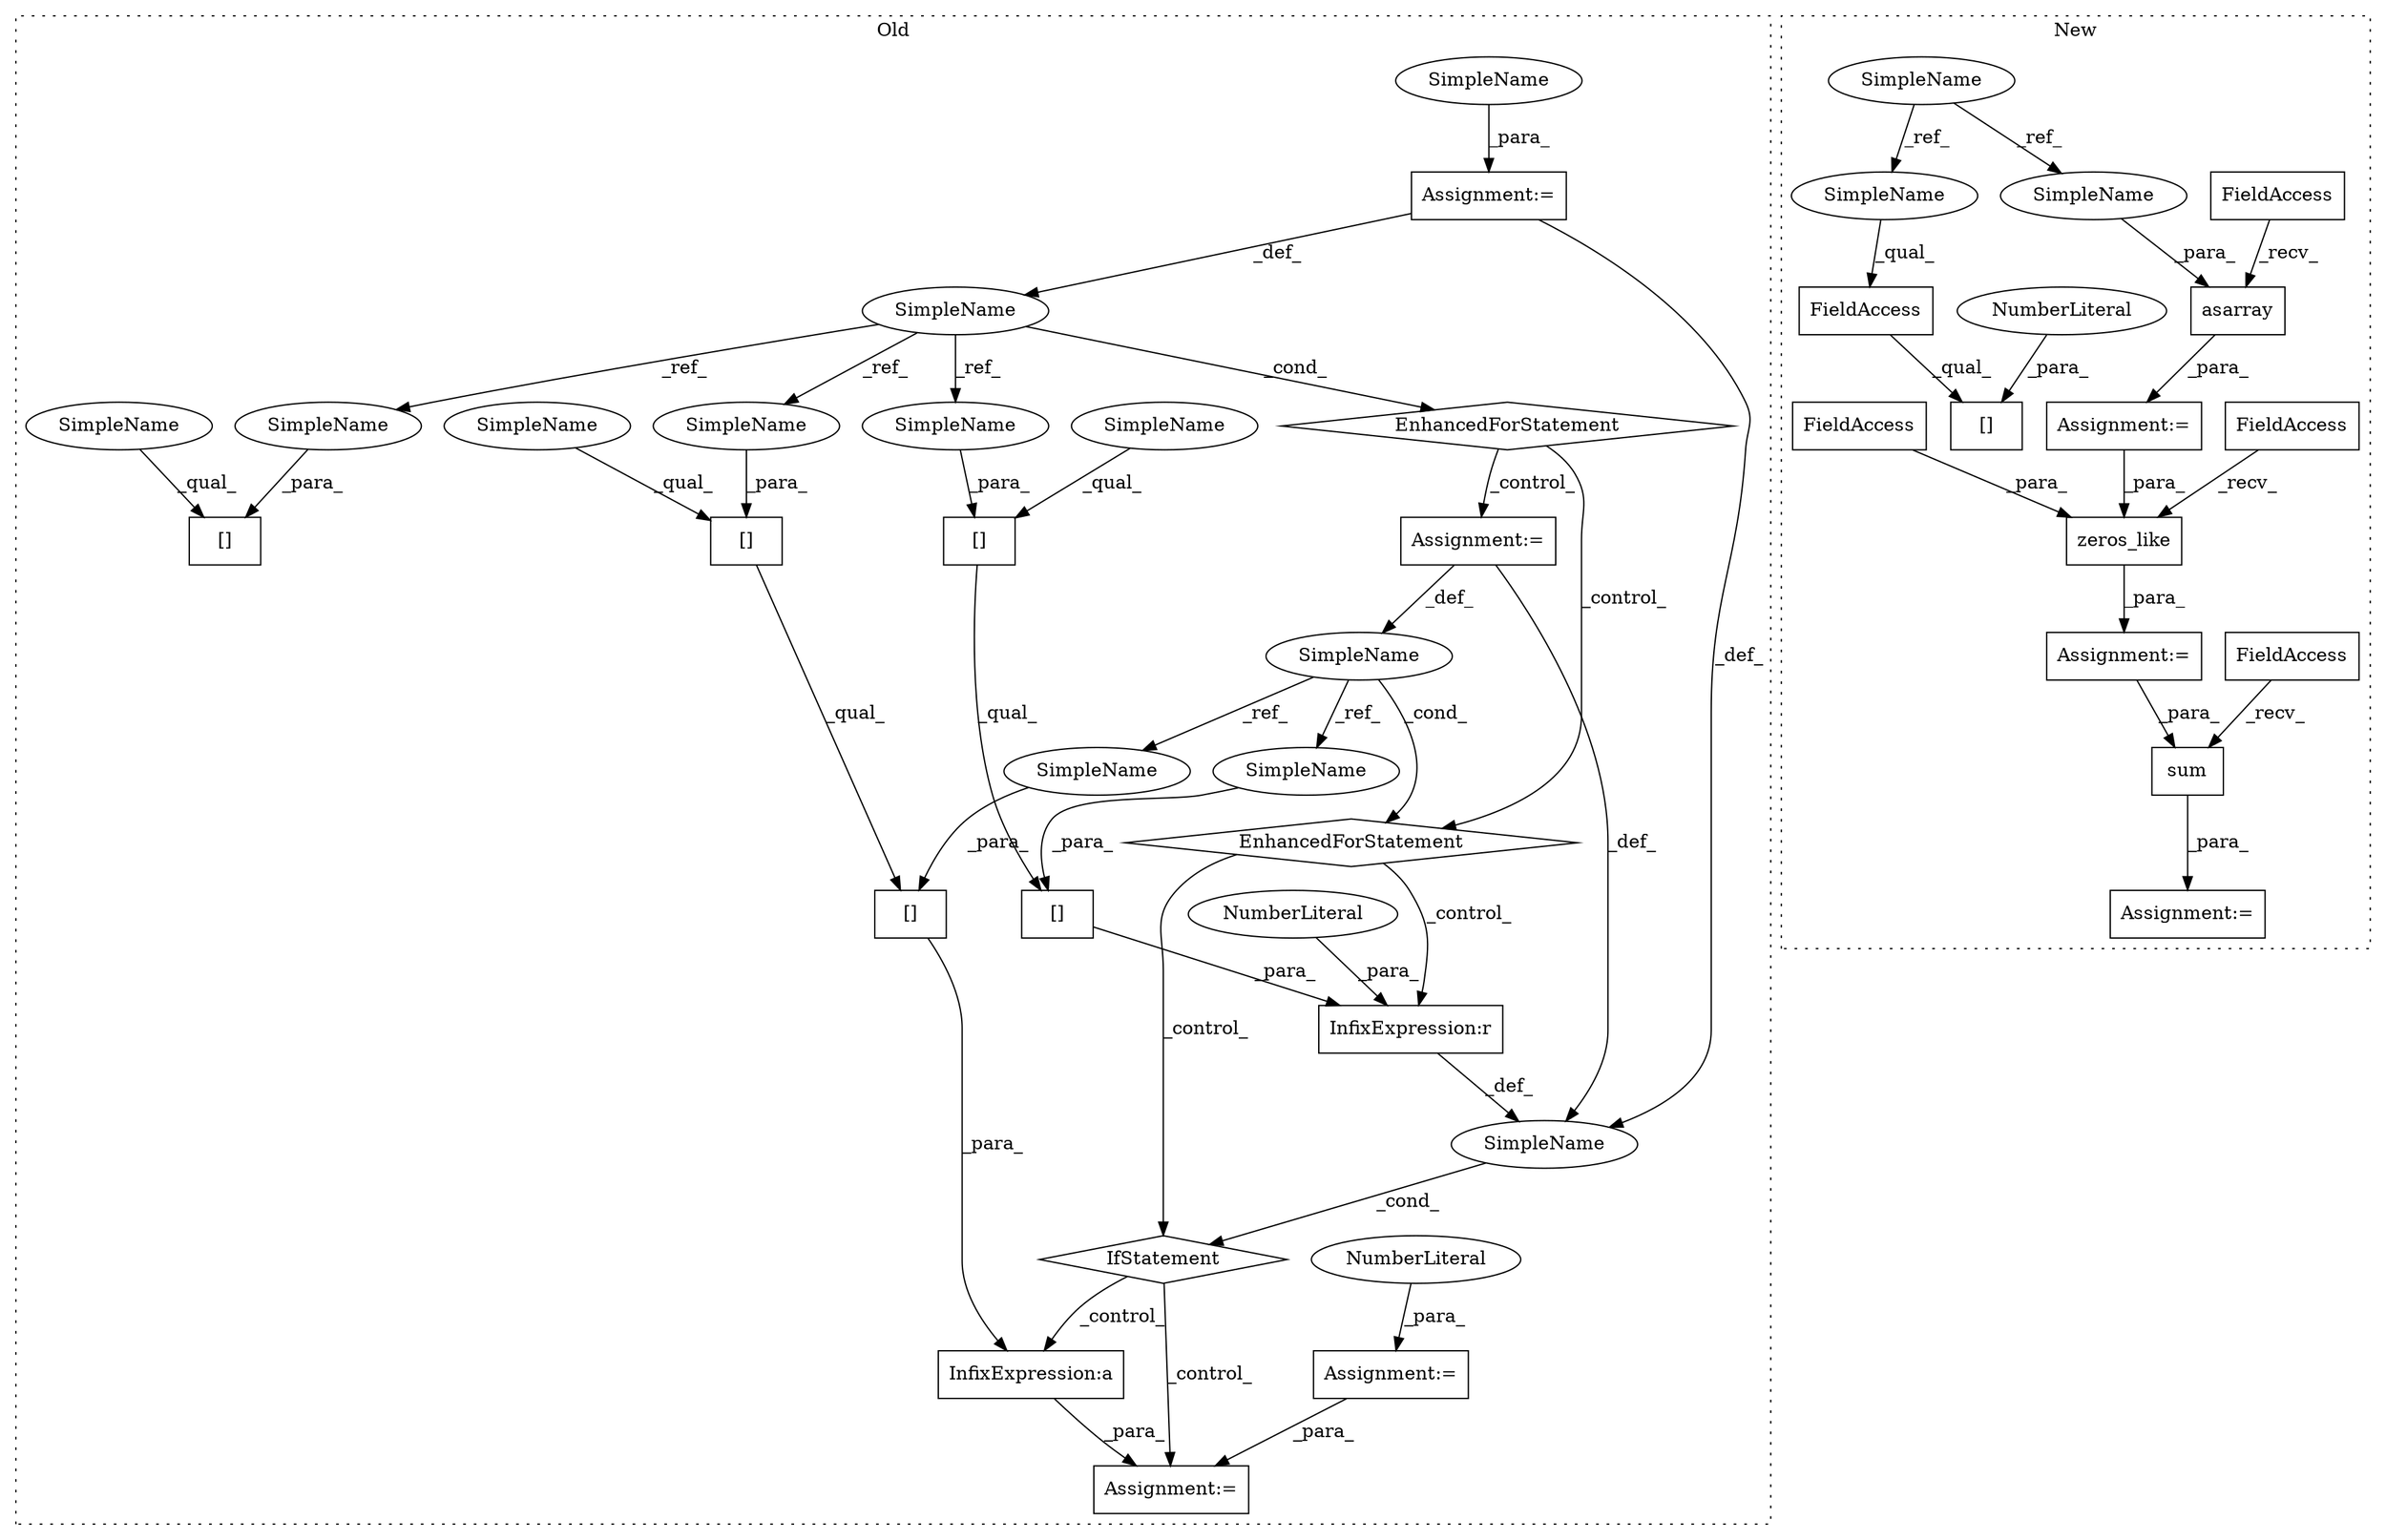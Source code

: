 digraph G {
subgraph cluster0 {
1 [label="IfStatement" a="25" s="3769,3811" l="4,2" shape="diamond"];
4 [label="InfixExpression:r" a="27" s="3807" l="3" shape="box"];
5 [label="NumberLiteral" a="34" s="3810" l="1" shape="ellipse"];
6 [label="Assignment:=" a="7" s="3830" l="2" shape="box"];
7 [label="SimpleName" a="42" s="" l="" shape="ellipse"];
9 [label="SimpleName" a="42" s="3739" l="5" shape="ellipse"];
10 [label="SimpleName" a="42" s="3576" l="13" shape="ellipse"];
11 [label="Assignment:=" a="7" s="3511,3604" l="53,2" shape="box"];
12 [label="EnhancedForStatement" a="70" s="3678,3757" l="57,2" shape="diamond"];
13 [label="InfixExpression:a" a="27" s="3867" l="3" shape="box"];
14 [label="[]" a="2" s="3833,3866" l="28,1" shape="box"];
15 [label="EnhancedForStatement" a="70" s="3511,3604" l="53,2" shape="diamond"];
16 [label="[]" a="2" s="3773,3806" l="28,1" shape="box"];
20 [label="[]" a="2" s="3773,3799" l="13,1" shape="box"];
28 [label="Assignment:=" a="7" s="3503" l="1" shape="box"];
29 [label="NumberLiteral" a="34" s="3504" l="1" shape="ellipse"];
30 [label="[]" a="2" s="3875,3901" l="13,1" shape="box"];
31 [label="Assignment:=" a="7" s="3678,3757" l="57,2" shape="box"];
32 [label="[]" a="2" s="3833,3859" l="13,1" shape="box"];
34 [label="SimpleName" a="42" s="3801" l="5" shape="ellipse"];
35 [label="SimpleName" a="42" s="3861" l="5" shape="ellipse"];
38 [label="SimpleName" a="42" s="3773" l="12" shape="ellipse"];
39 [label="SimpleName" a="42" s="3833" l="12" shape="ellipse"];
40 [label="SimpleName" a="42" s="3592" l="12" shape="ellipse"];
41 [label="SimpleName" a="42" s="3875" l="12" shape="ellipse"];
42 [label="SimpleName" a="42" s="3888" l="13" shape="ellipse"];
43 [label="SimpleName" a="42" s="3846" l="13" shape="ellipse"];
44 [label="SimpleName" a="42" s="3786" l="13" shape="ellipse"];
label = "Old";
style="dotted";
}
subgraph cluster1 {
2 [label="asarray" a="32" s="3463,3483" l="8,1" shape="box"];
3 [label="Assignment:=" a="7" s="3802" l="1" shape="box"];
8 [label="Assignment:=" a="7" s="3456" l="1" shape="box"];
17 [label="sum" a="32" s="3809,3828" l="4,1" shape="box"];
18 [label="zeros_like" a="32" s="3512,3542" l="11,1" shape="box"];
19 [label="SimpleName" a="42" s="3311" l="12" shape="ellipse"];
21 [label="FieldAccess" a="22" s="3506" l="5" shape="box"];
22 [label="FieldAccess" a="22" s="3803" l="5" shape="box"];
23 [label="FieldAccess" a="22" s="3457" l="5" shape="box"];
24 [label="FieldAccess" a="22" s="3422" l="18" shape="box"];
25 [label="[]" a="2" s="3422,3442" l="19,1" shape="box"];
26 [label="NumberLiteral" a="34" s="3441" l="1" shape="ellipse"];
27 [label="FieldAccess" a="22" s="3530" l="5" shape="box"];
33 [label="Assignment:=" a="7" s="3505" l="1" shape="box"];
36 [label="SimpleName" a="42" s="3422" l="12" shape="ellipse"];
37 [label="SimpleName" a="42" s="3471" l="12" shape="ellipse"];
label = "New";
style="dotted";
}
1 -> 13 [label="_control_"];
1 -> 6 [label="_control_"];
2 -> 8 [label="_para_"];
4 -> 7 [label="_def_"];
5 -> 4 [label="_para_"];
7 -> 1 [label="_cond_"];
8 -> 18 [label="_para_"];
9 -> 35 [label="_ref_"];
9 -> 12 [label="_cond_"];
9 -> 34 [label="_ref_"];
10 -> 44 [label="_ref_"];
10 -> 15 [label="_cond_"];
10 -> 43 [label="_ref_"];
10 -> 42 [label="_ref_"];
11 -> 7 [label="_def_"];
11 -> 10 [label="_def_"];
12 -> 4 [label="_control_"];
12 -> 1 [label="_control_"];
13 -> 6 [label="_para_"];
14 -> 13 [label="_para_"];
15 -> 12 [label="_control_"];
15 -> 31 [label="_control_"];
16 -> 4 [label="_para_"];
17 -> 3 [label="_para_"];
18 -> 33 [label="_para_"];
19 -> 36 [label="_ref_"];
19 -> 37 [label="_ref_"];
20 -> 16 [label="_qual_"];
21 -> 18 [label="_recv_"];
22 -> 17 [label="_recv_"];
23 -> 2 [label="_recv_"];
24 -> 25 [label="_qual_"];
26 -> 25 [label="_para_"];
27 -> 18 [label="_para_"];
28 -> 6 [label="_para_"];
29 -> 28 [label="_para_"];
31 -> 7 [label="_def_"];
31 -> 9 [label="_def_"];
32 -> 14 [label="_qual_"];
33 -> 17 [label="_para_"];
34 -> 16 [label="_para_"];
35 -> 14 [label="_para_"];
36 -> 24 [label="_qual_"];
37 -> 2 [label="_para_"];
38 -> 20 [label="_qual_"];
39 -> 32 [label="_qual_"];
40 -> 11 [label="_para_"];
41 -> 30 [label="_qual_"];
42 -> 30 [label="_para_"];
43 -> 32 [label="_para_"];
44 -> 20 [label="_para_"];
}